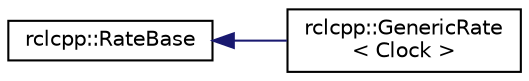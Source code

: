 digraph "Graphical Class Hierarchy"
{
  edge [fontname="Helvetica",fontsize="10",labelfontname="Helvetica",labelfontsize="10"];
  node [fontname="Helvetica",fontsize="10",shape=record];
  rankdir="LR";
  Node0 [label="rclcpp::RateBase",height=0.2,width=0.4,color="black", fillcolor="white", style="filled",URL="$classrclcpp_1_1RateBase.html"];
  Node0 -> Node1 [dir="back",color="midnightblue",fontsize="10",style="solid",fontname="Helvetica"];
  Node1 [label="rclcpp::GenericRate\l\< Clock \>",height=0.2,width=0.4,color="black", fillcolor="white", style="filled",URL="$classrclcpp_1_1GenericRate.html"];
}
